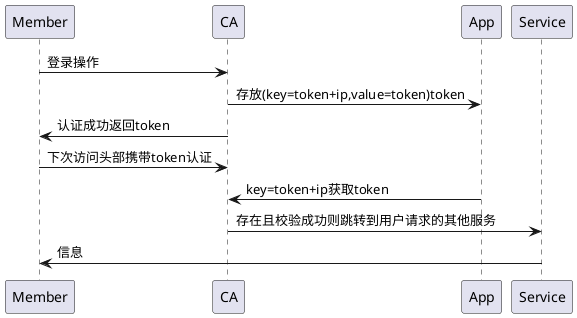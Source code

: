 
@startuml
Member -> CA : 登录操作
CA -> App : 存放(key=token+ip,value=token)token
Member <- CA : 认证成功返回token
Member -> CA: 下次访问头部携带token认证
CA <- App: key=token+ip获取token
Service <- CA: 存在且校验成功则跳转到用户请求的其他服务
Service -> Member: 信息
@enduml

